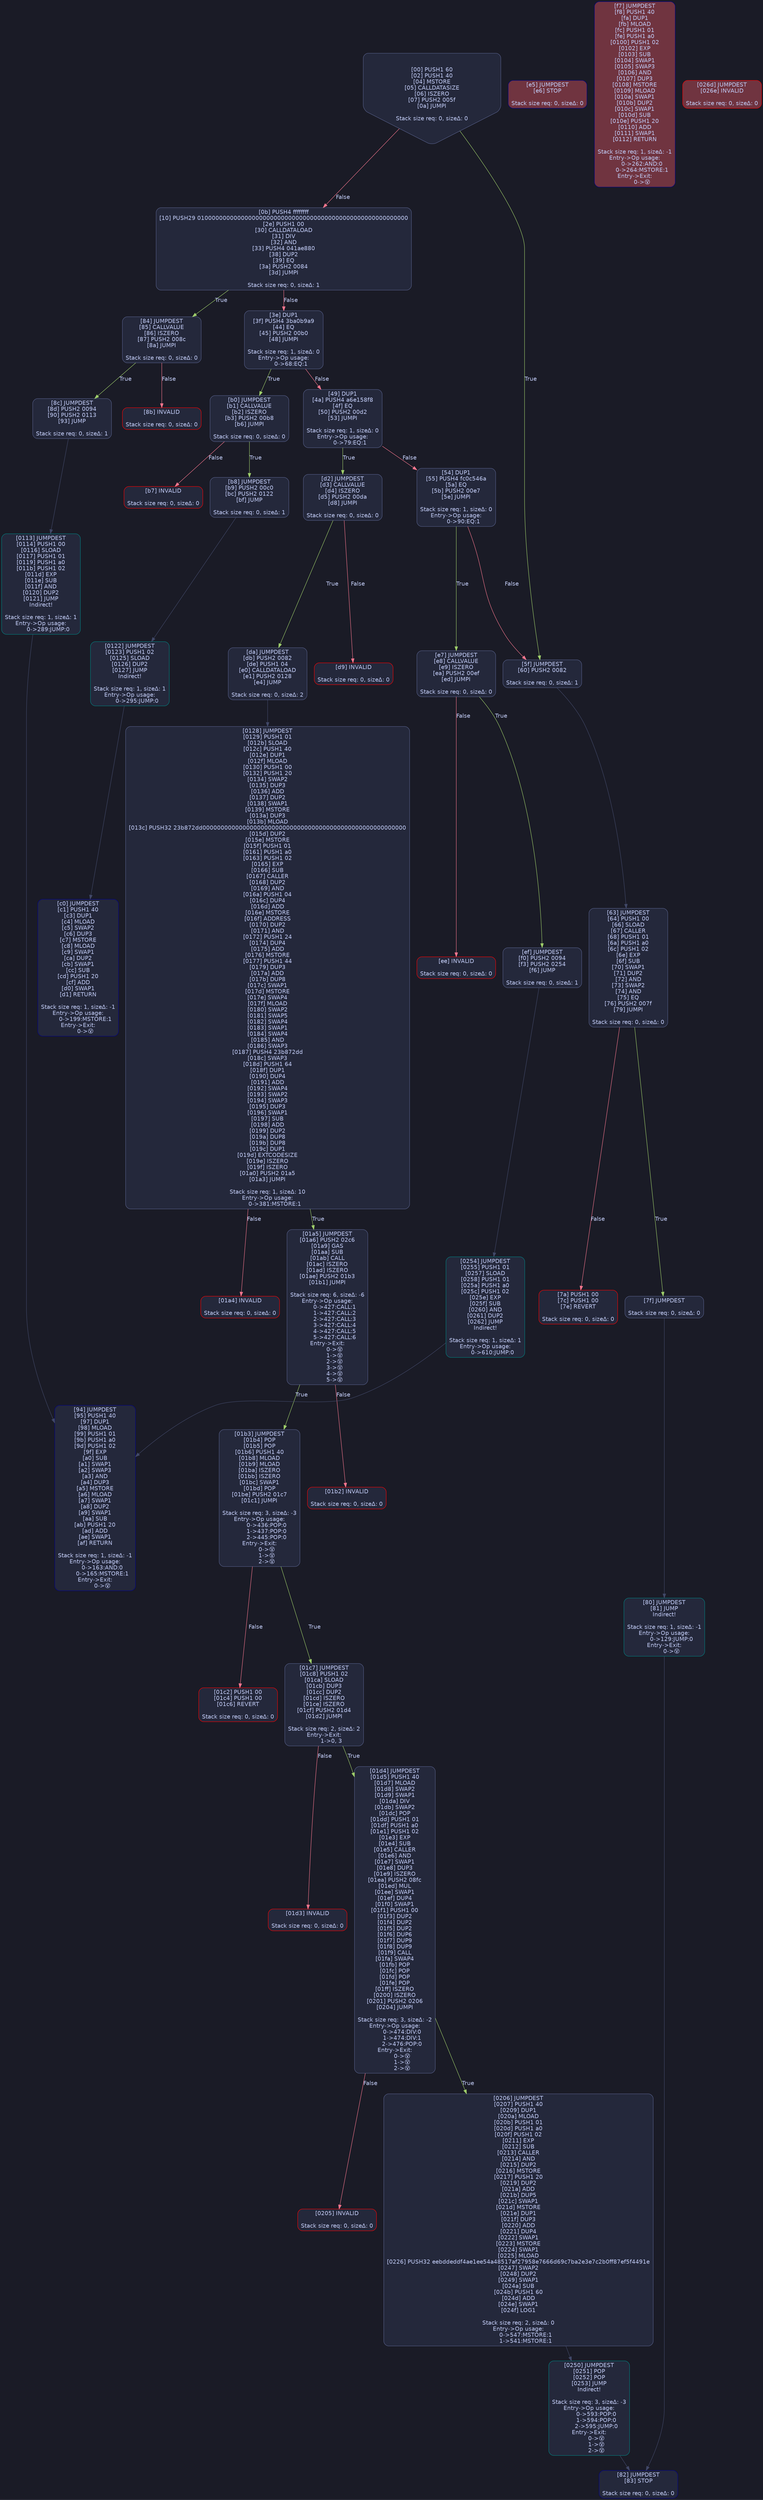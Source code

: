 digraph G {
    node [shape=box, style="filled, rounded", color="#565f89", fontcolor="#c0caf5", fontname="Helvetica", fillcolor="#24283b"];
    edge [color="#414868", fontcolor="#c0caf5", fontname="Helvetica"];
    bgcolor="#1a1b26";
    0 [ label = "[00] PUSH1 60
[02] PUSH1 40
[04] MSTORE
[05] CALLDATASIZE
[06] ISZERO
[07] PUSH2 005f
[0a] JUMPI

Stack size req: 0, sizeΔ: 0
" shape = invhouse]
    1 [ label = "[0b] PUSH4 ffffffff
[10] PUSH29 0100000000000000000000000000000000000000000000000000000000
[2e] PUSH1 00
[30] CALLDATALOAD
[31] DIV
[32] AND
[33] PUSH4 041ae880
[38] DUP2
[39] EQ
[3a] PUSH2 0084
[3d] JUMPI

Stack size req: 0, sizeΔ: 1
"]
    2 [ label = "[3e] DUP1
[3f] PUSH4 3ba0b9a9
[44] EQ
[45] PUSH2 00b0
[48] JUMPI

Stack size req: 1, sizeΔ: 0
Entry->Op usage:
	0->68:EQ:1
"]
    3 [ label = "[49] DUP1
[4a] PUSH4 a6e158f8
[4f] EQ
[50] PUSH2 00d2
[53] JUMPI

Stack size req: 1, sizeΔ: 0
Entry->Op usage:
	0->79:EQ:1
"]
    4 [ label = "[54] DUP1
[55] PUSH4 fc0c546a
[5a] EQ
[5b] PUSH2 00e7
[5e] JUMPI

Stack size req: 1, sizeΔ: 0
Entry->Op usage:
	0->90:EQ:1
"]
    5 [ label = "[5f] JUMPDEST
[60] PUSH2 0082

Stack size req: 0, sizeΔ: 1
"]
    6 [ label = "[63] JUMPDEST
[64] PUSH1 00
[66] SLOAD
[67] CALLER
[68] PUSH1 01
[6a] PUSH1 a0
[6c] PUSH1 02
[6e] EXP
[6f] SUB
[70] SWAP1
[71] DUP2
[72] AND
[73] SWAP2
[74] AND
[75] EQ
[76] PUSH2 007f
[79] JUMPI

Stack size req: 0, sizeΔ: 0
"]
    7 [ label = "[7a] PUSH1 00
[7c] PUSH1 00
[7e] REVERT

Stack size req: 0, sizeΔ: 0
" color = "red"]
    8 [ label = "[7f] JUMPDEST

Stack size req: 0, sizeΔ: 0
"]
    9 [ label = "[80] JUMPDEST
[81] JUMP
Indirect!

Stack size req: 1, sizeΔ: -1
Entry->Op usage:
	0->129:JUMP:0
Entry->Exit:
	0->😵
" color = "teal"]
    10 [ label = "[82] JUMPDEST
[83] STOP

Stack size req: 0, sizeΔ: 0
" color = "darkblue"]
    11 [ label = "[84] JUMPDEST
[85] CALLVALUE
[86] ISZERO
[87] PUSH2 008c
[8a] JUMPI

Stack size req: 0, sizeΔ: 0
"]
    12 [ label = "[8b] INVALID

Stack size req: 0, sizeΔ: 0
" color = "red"]
    13 [ label = "[8c] JUMPDEST
[8d] PUSH2 0094
[90] PUSH2 0113
[93] JUMP

Stack size req: 0, sizeΔ: 1
"]
    14 [ label = "[94] JUMPDEST
[95] PUSH1 40
[97] DUP1
[98] MLOAD
[99] PUSH1 01
[9b] PUSH1 a0
[9d] PUSH1 02
[9f] EXP
[a0] SUB
[a1] SWAP1
[a2] SWAP3
[a3] AND
[a4] DUP3
[a5] MSTORE
[a6] MLOAD
[a7] SWAP1
[a8] DUP2
[a9] SWAP1
[aa] SUB
[ab] PUSH1 20
[ad] ADD
[ae] SWAP1
[af] RETURN

Stack size req: 1, sizeΔ: -1
Entry->Op usage:
	0->163:AND:0
	0->165:MSTORE:1
Entry->Exit:
	0->😵
" color = "darkblue"]
    15 [ label = "[b0] JUMPDEST
[b1] CALLVALUE
[b2] ISZERO
[b3] PUSH2 00b8
[b6] JUMPI

Stack size req: 0, sizeΔ: 0
"]
    16 [ label = "[b7] INVALID

Stack size req: 0, sizeΔ: 0
" color = "red"]
    17 [ label = "[b8] JUMPDEST
[b9] PUSH2 00c0
[bc] PUSH2 0122
[bf] JUMP

Stack size req: 0, sizeΔ: 1
"]
    18 [ label = "[c0] JUMPDEST
[c1] PUSH1 40
[c3] DUP1
[c4] MLOAD
[c5] SWAP2
[c6] DUP3
[c7] MSTORE
[c8] MLOAD
[c9] SWAP1
[ca] DUP2
[cb] SWAP1
[cc] SUB
[cd] PUSH1 20
[cf] ADD
[d0] SWAP1
[d1] RETURN

Stack size req: 1, sizeΔ: -1
Entry->Op usage:
	0->199:MSTORE:1
Entry->Exit:
	0->😵
" color = "darkblue"]
    19 [ label = "[d2] JUMPDEST
[d3] CALLVALUE
[d4] ISZERO
[d5] PUSH2 00da
[d8] JUMPI

Stack size req: 0, sizeΔ: 0
"]
    20 [ label = "[d9] INVALID

Stack size req: 0, sizeΔ: 0
" color = "red"]
    21 [ label = "[da] JUMPDEST
[db] PUSH2 0082
[de] PUSH1 04
[e0] CALLDATALOAD
[e1] PUSH2 0128
[e4] JUMP

Stack size req: 0, sizeΔ: 2
"]
    22 [ label = "[e5] JUMPDEST
[e6] STOP

Stack size req: 0, sizeΔ: 0
" color = "darkblue" fillcolor = "#703440"]
    23 [ label = "[e7] JUMPDEST
[e8] CALLVALUE
[e9] ISZERO
[ea] PUSH2 00ef
[ed] JUMPI

Stack size req: 0, sizeΔ: 0
"]
    24 [ label = "[ee] INVALID

Stack size req: 0, sizeΔ: 0
" color = "red"]
    25 [ label = "[ef] JUMPDEST
[f0] PUSH2 0094
[f3] PUSH2 0254
[f6] JUMP

Stack size req: 0, sizeΔ: 1
"]
    26 [ label = "[f7] JUMPDEST
[f8] PUSH1 40
[fa] DUP1
[fb] MLOAD
[fc] PUSH1 01
[fe] PUSH1 a0
[0100] PUSH1 02
[0102] EXP
[0103] SUB
[0104] SWAP1
[0105] SWAP3
[0106] AND
[0107] DUP3
[0108] MSTORE
[0109] MLOAD
[010a] SWAP1
[010b] DUP2
[010c] SWAP1
[010d] SUB
[010e] PUSH1 20
[0110] ADD
[0111] SWAP1
[0112] RETURN

Stack size req: 1, sizeΔ: -1
Entry->Op usage:
	0->262:AND:0
	0->264:MSTORE:1
Entry->Exit:
	0->😵
" color = "darkblue" fillcolor = "#703440"]
    27 [ label = "[0113] JUMPDEST
[0114] PUSH1 00
[0116] SLOAD
[0117] PUSH1 01
[0119] PUSH1 a0
[011b] PUSH1 02
[011d] EXP
[011e] SUB
[011f] AND
[0120] DUP2
[0121] JUMP
Indirect!

Stack size req: 1, sizeΔ: 1
Entry->Op usage:
	0->289:JUMP:0
" color = "teal"]
    28 [ label = "[0122] JUMPDEST
[0123] PUSH1 02
[0125] SLOAD
[0126] DUP2
[0127] JUMP
Indirect!

Stack size req: 1, sizeΔ: 1
Entry->Op usage:
	0->295:JUMP:0
" color = "teal"]
    29 [ label = "[0128] JUMPDEST
[0129] PUSH1 01
[012b] SLOAD
[012c] PUSH1 40
[012e] DUP1
[012f] MLOAD
[0130] PUSH1 00
[0132] PUSH1 20
[0134] SWAP2
[0135] DUP3
[0136] ADD
[0137] DUP2
[0138] SWAP1
[0139] MSTORE
[013a] DUP3
[013b] MLOAD
[013c] PUSH32 23b872dd00000000000000000000000000000000000000000000000000000000
[015d] DUP2
[015e] MSTORE
[015f] PUSH1 01
[0161] PUSH1 a0
[0163] PUSH1 02
[0165] EXP
[0166] SUB
[0167] CALLER
[0168] DUP2
[0169] AND
[016a] PUSH1 04
[016c] DUP4
[016d] ADD
[016e] MSTORE
[016f] ADDRESS
[0170] DUP2
[0171] AND
[0172] PUSH1 24
[0174] DUP4
[0175] ADD
[0176] MSTORE
[0177] PUSH1 44
[0179] DUP3
[017a] ADD
[017b] DUP8
[017c] SWAP1
[017d] MSTORE
[017e] SWAP4
[017f] MLOAD
[0180] SWAP2
[0181] SWAP5
[0182] SWAP4
[0183] SWAP1
[0184] SWAP4
[0185] AND
[0186] SWAP3
[0187] PUSH4 23b872dd
[018c] SWAP3
[018d] PUSH1 64
[018f] DUP1
[0190] DUP4
[0191] ADD
[0192] SWAP4
[0193] SWAP2
[0194] SWAP3
[0195] DUP3
[0196] SWAP1
[0197] SUB
[0198] ADD
[0199] DUP2
[019a] DUP8
[019b] DUP8
[019c] DUP1
[019d] EXTCODESIZE
[019e] ISZERO
[019f] ISZERO
[01a0] PUSH2 01a5
[01a3] JUMPI

Stack size req: 1, sizeΔ: 10
Entry->Op usage:
	0->381:MSTORE:1
"]
    30 [ label = "[01a4] INVALID

Stack size req: 0, sizeΔ: 0
" color = "red"]
    31 [ label = "[01a5] JUMPDEST
[01a6] PUSH2 02c6
[01a9] GAS
[01aa] SUB
[01ab] CALL
[01ac] ISZERO
[01ad] ISZERO
[01ae] PUSH2 01b3
[01b1] JUMPI

Stack size req: 6, sizeΔ: -6
Entry->Op usage:
	0->427:CALL:1
	1->427:CALL:2
	2->427:CALL:3
	3->427:CALL:4
	4->427:CALL:5
	5->427:CALL:6
Entry->Exit:
	0->😵
	1->😵
	2->😵
	3->😵
	4->😵
	5->😵
"]
    32 [ label = "[01b2] INVALID

Stack size req: 0, sizeΔ: 0
" color = "red"]
    33 [ label = "[01b3] JUMPDEST
[01b4] POP
[01b5] POP
[01b6] PUSH1 40
[01b8] MLOAD
[01b9] MLOAD
[01ba] ISZERO
[01bb] ISZERO
[01bc] SWAP1
[01bd] POP
[01be] PUSH2 01c7
[01c1] JUMPI

Stack size req: 3, sizeΔ: -3
Entry->Op usage:
	0->436:POP:0
	1->437:POP:0
	2->445:POP:0
Entry->Exit:
	0->😵
	1->😵
	2->😵
"]
    34 [ label = "[01c2] PUSH1 00
[01c4] PUSH1 00
[01c6] REVERT

Stack size req: 0, sizeΔ: 0
" color = "red"]
    35 [ label = "[01c7] JUMPDEST
[01c8] PUSH1 02
[01ca] SLOAD
[01cb] DUP3
[01cc] DUP2
[01cd] ISZERO
[01ce] ISZERO
[01cf] PUSH2 01d4
[01d2] JUMPI

Stack size req: 2, sizeΔ: 2
Entry->Exit:
	1->0, 3
"]
    36 [ label = "[01d3] INVALID

Stack size req: 0, sizeΔ: 0
" color = "red"]
    37 [ label = "[01d4] JUMPDEST
[01d5] PUSH1 40
[01d7] MLOAD
[01d8] SWAP2
[01d9] SWAP1
[01da] DIV
[01db] SWAP2
[01dc] POP
[01dd] PUSH1 01
[01df] PUSH1 a0
[01e1] PUSH1 02
[01e3] EXP
[01e4] SUB
[01e5] CALLER
[01e6] AND
[01e7] SWAP1
[01e8] DUP3
[01e9] ISZERO
[01ea] PUSH2 08fc
[01ed] MUL
[01ee] SWAP1
[01ef] DUP4
[01f0] SWAP1
[01f1] PUSH1 00
[01f3] DUP2
[01f4] DUP2
[01f5] DUP2
[01f6] DUP6
[01f7] DUP9
[01f8] DUP9
[01f9] CALL
[01fa] SWAP4
[01fb] POP
[01fc] POP
[01fd] POP
[01fe] POP
[01ff] ISZERO
[0200] ISZERO
[0201] PUSH2 0206
[0204] JUMPI

Stack size req: 3, sizeΔ: -2
Entry->Op usage:
	0->474:DIV:0
	1->474:DIV:1
	2->476:POP:0
Entry->Exit:
	0->😵
	1->😵
	2->😵
"]
    38 [ label = "[0205] INVALID

Stack size req: 0, sizeΔ: 0
" color = "red"]
    39 [ label = "[0206] JUMPDEST
[0207] PUSH1 40
[0209] DUP1
[020a] MLOAD
[020b] PUSH1 01
[020d] PUSH1 a0
[020f] PUSH1 02
[0211] EXP
[0212] SUB
[0213] CALLER
[0214] AND
[0215] DUP2
[0216] MSTORE
[0217] PUSH1 20
[0219] DUP2
[021a] ADD
[021b] DUP5
[021c] SWAP1
[021d] MSTORE
[021e] DUP1
[021f] DUP3
[0220] ADD
[0221] DUP4
[0222] SWAP1
[0223] MSTORE
[0224] SWAP1
[0225] MLOAD
[0226] PUSH32 eebddeddf4ae1ee54a48517af27958e7666d69c7ba2e3e7c2b0ff87ef5f4491e
[0247] SWAP2
[0248] DUP2
[0249] SWAP1
[024a] SUB
[024b] PUSH1 60
[024d] ADD
[024e] SWAP1
[024f] LOG1

Stack size req: 2, sizeΔ: 0
Entry->Op usage:
	0->547:MSTORE:1
	1->541:MSTORE:1
"]
    40 [ label = "[0250] JUMPDEST
[0251] POP
[0252] POP
[0253] JUMP
Indirect!

Stack size req: 3, sizeΔ: -3
Entry->Op usage:
	0->593:POP:0
	1->594:POP:0
	2->595:JUMP:0
Entry->Exit:
	0->😵
	1->😵
	2->😵
" color = "teal"]
    41 [ label = "[0254] JUMPDEST
[0255] PUSH1 01
[0257] SLOAD
[0258] PUSH1 01
[025a] PUSH1 a0
[025c] PUSH1 02
[025e] EXP
[025f] SUB
[0260] AND
[0261] DUP2
[0262] JUMP
Indirect!

Stack size req: 1, sizeΔ: 1
Entry->Op usage:
	0->610:JUMP:0
" color = "teal"]
    42 [ label = "[026d] JUMPDEST
[026e] INVALID

Stack size req: 0, sizeΔ: 0
" color = "red" fillcolor = "#703440"]
    0 -> 1 [ label = "False" color = "#f7768e"]
    0 -> 5 [ label = "True" color = "#9ece6a"]
    1 -> 2 [ label = "False" color = "#f7768e"]
    1 -> 11 [ label = "True" color = "#9ece6a"]
    2 -> 3 [ label = "False" color = "#f7768e"]
    2 -> 15 [ label = "True" color = "#9ece6a"]
    3 -> 4 [ label = "False" color = "#f7768e"]
    3 -> 19 [ label = "True" color = "#9ece6a"]
    4 -> 5 [ label = "False" color = "#f7768e"]
    4 -> 23 [ label = "True" color = "#9ece6a"]
    5 -> 6 [ ]
    6 -> 7 [ label = "False" color = "#f7768e"]
    6 -> 8 [ label = "True" color = "#9ece6a"]
    8 -> 9 [ ]
    11 -> 12 [ label = "False" color = "#f7768e"]
    11 -> 13 [ label = "True" color = "#9ece6a"]
    13 -> 27 [ ]
    15 -> 16 [ label = "False" color = "#f7768e"]
    15 -> 17 [ label = "True" color = "#9ece6a"]
    17 -> 28 [ ]
    19 -> 20 [ label = "False" color = "#f7768e"]
    19 -> 21 [ label = "True" color = "#9ece6a"]
    21 -> 29 [ ]
    23 -> 24 [ label = "False" color = "#f7768e"]
    23 -> 25 [ label = "True" color = "#9ece6a"]
    25 -> 41 [ ]
    29 -> 30 [ label = "False" color = "#f7768e"]
    29 -> 31 [ label = "True" color = "#9ece6a"]
    31 -> 32 [ label = "False" color = "#f7768e"]
    31 -> 33 [ label = "True" color = "#9ece6a"]
    33 -> 34 [ label = "False" color = "#f7768e"]
    33 -> 35 [ label = "True" color = "#9ece6a"]
    35 -> 36 [ label = "False" color = "#f7768e"]
    35 -> 37 [ label = "True" color = "#9ece6a"]
    37 -> 38 [ label = "False" color = "#f7768e"]
    37 -> 39 [ label = "True" color = "#9ece6a"]
    39 -> 40 [ ]
    9 -> 10 [ ]
    27 -> 14 [ ]
    28 -> 18 [ ]
    40 -> 10 [ ]
    41 -> 14 [ ]

}
